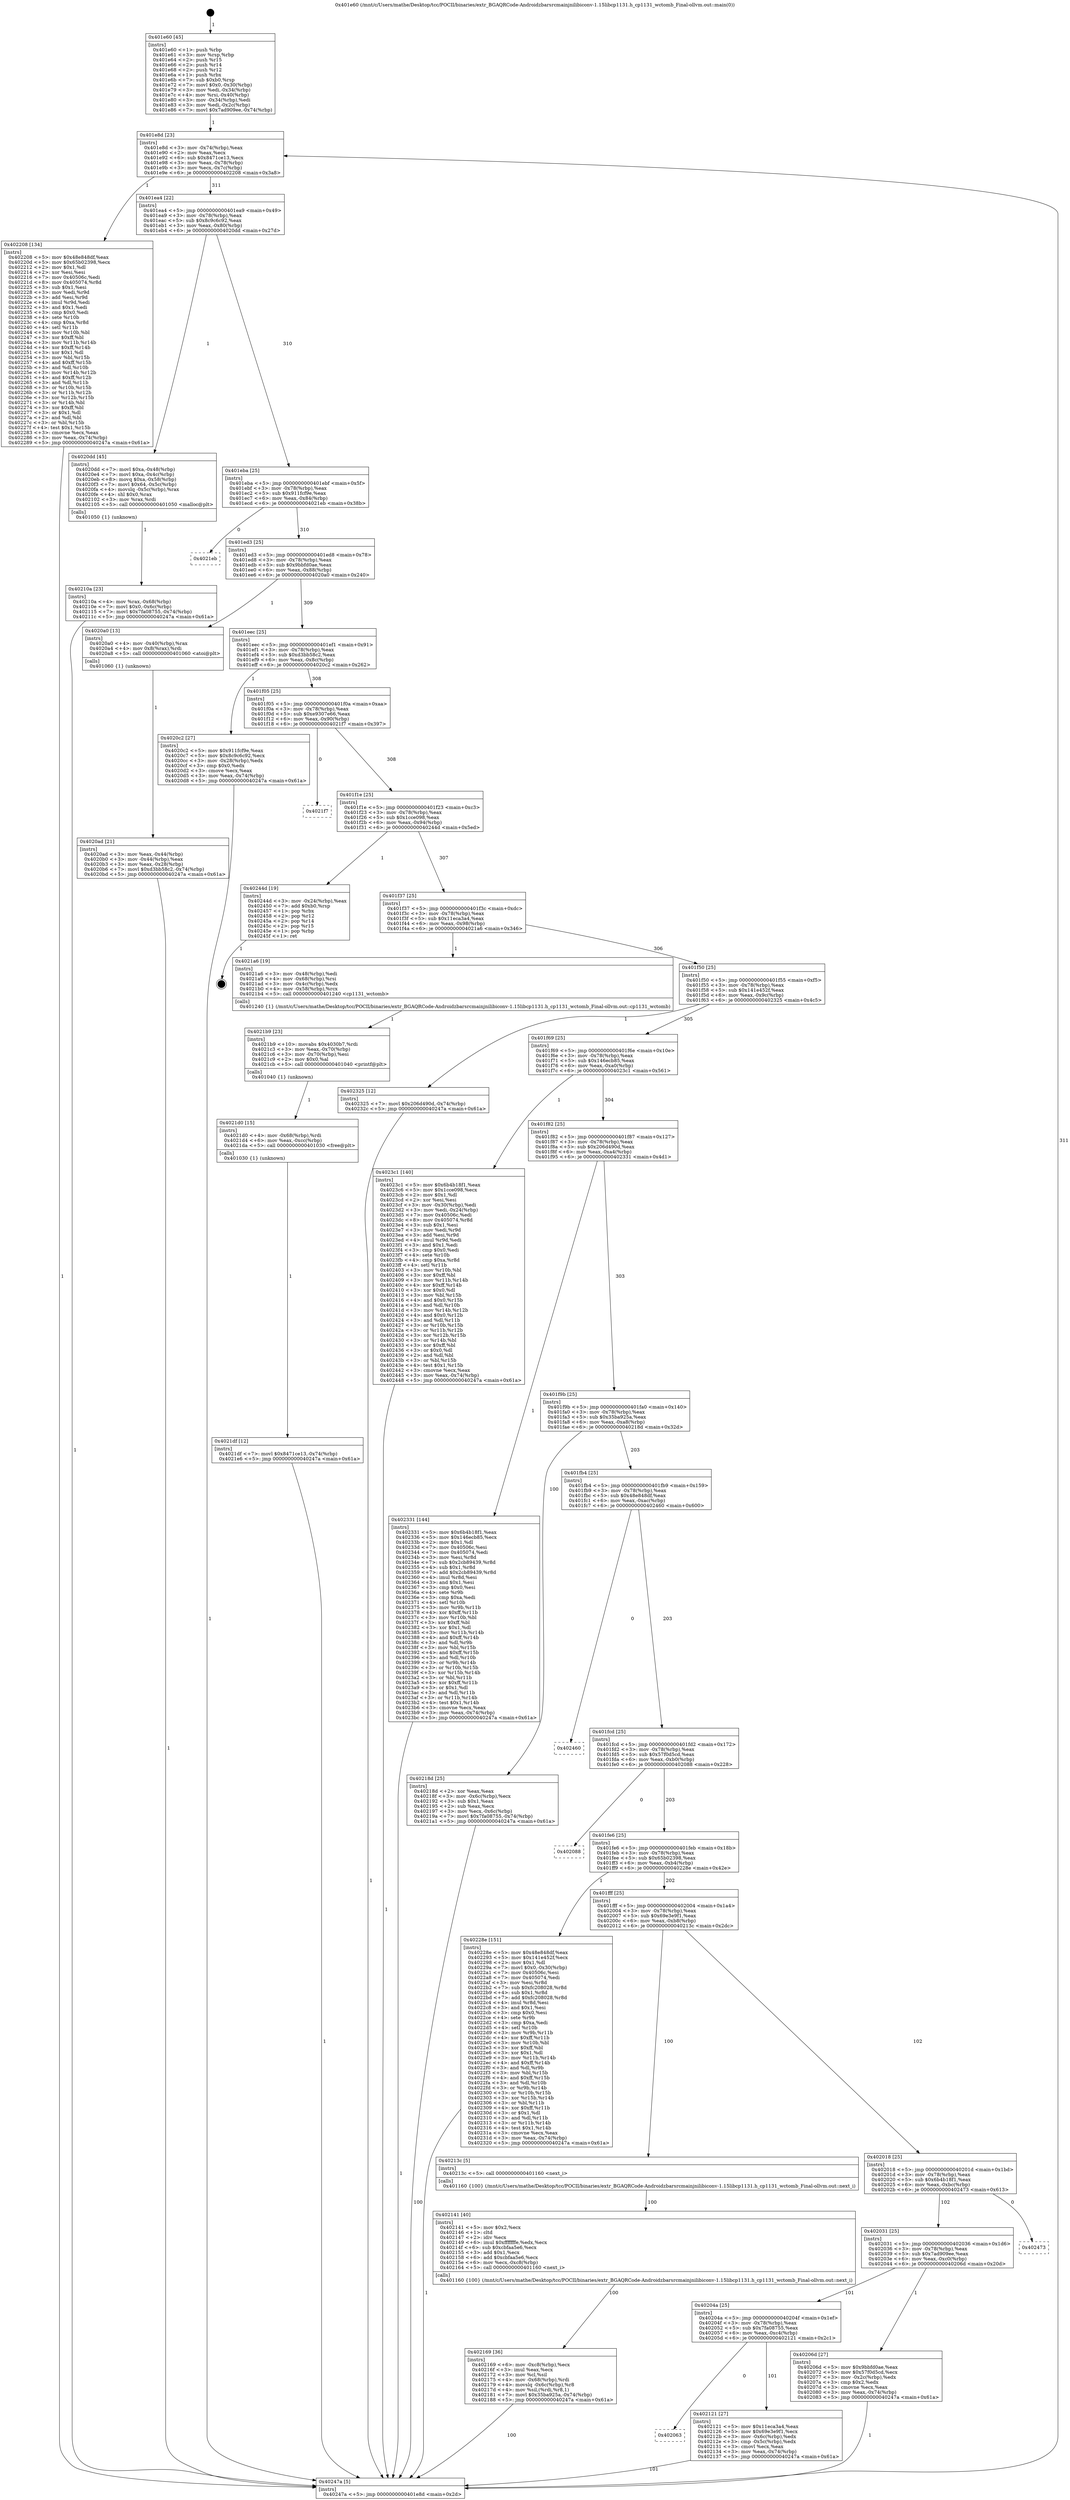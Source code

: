 digraph "0x401e60" {
  label = "0x401e60 (/mnt/c/Users/mathe/Desktop/tcc/POCII/binaries/extr_BGAQRCode-Androidzbarsrcmainjnilibiconv-1.15libcp1131.h_cp1131_wctomb_Final-ollvm.out::main(0))"
  labelloc = "t"
  node[shape=record]

  Entry [label="",width=0.3,height=0.3,shape=circle,fillcolor=black,style=filled]
  "0x401e8d" [label="{
     0x401e8d [23]\l
     | [instrs]\l
     &nbsp;&nbsp;0x401e8d \<+3\>: mov -0x74(%rbp),%eax\l
     &nbsp;&nbsp;0x401e90 \<+2\>: mov %eax,%ecx\l
     &nbsp;&nbsp;0x401e92 \<+6\>: sub $0x8471ce13,%ecx\l
     &nbsp;&nbsp;0x401e98 \<+3\>: mov %eax,-0x78(%rbp)\l
     &nbsp;&nbsp;0x401e9b \<+3\>: mov %ecx,-0x7c(%rbp)\l
     &nbsp;&nbsp;0x401e9e \<+6\>: je 0000000000402208 \<main+0x3a8\>\l
  }"]
  "0x402208" [label="{
     0x402208 [134]\l
     | [instrs]\l
     &nbsp;&nbsp;0x402208 \<+5\>: mov $0x48e848df,%eax\l
     &nbsp;&nbsp;0x40220d \<+5\>: mov $0x65b02398,%ecx\l
     &nbsp;&nbsp;0x402212 \<+2\>: mov $0x1,%dl\l
     &nbsp;&nbsp;0x402214 \<+2\>: xor %esi,%esi\l
     &nbsp;&nbsp;0x402216 \<+7\>: mov 0x40506c,%edi\l
     &nbsp;&nbsp;0x40221d \<+8\>: mov 0x405074,%r8d\l
     &nbsp;&nbsp;0x402225 \<+3\>: sub $0x1,%esi\l
     &nbsp;&nbsp;0x402228 \<+3\>: mov %edi,%r9d\l
     &nbsp;&nbsp;0x40222b \<+3\>: add %esi,%r9d\l
     &nbsp;&nbsp;0x40222e \<+4\>: imul %r9d,%edi\l
     &nbsp;&nbsp;0x402232 \<+3\>: and $0x1,%edi\l
     &nbsp;&nbsp;0x402235 \<+3\>: cmp $0x0,%edi\l
     &nbsp;&nbsp;0x402238 \<+4\>: sete %r10b\l
     &nbsp;&nbsp;0x40223c \<+4\>: cmp $0xa,%r8d\l
     &nbsp;&nbsp;0x402240 \<+4\>: setl %r11b\l
     &nbsp;&nbsp;0x402244 \<+3\>: mov %r10b,%bl\l
     &nbsp;&nbsp;0x402247 \<+3\>: xor $0xff,%bl\l
     &nbsp;&nbsp;0x40224a \<+3\>: mov %r11b,%r14b\l
     &nbsp;&nbsp;0x40224d \<+4\>: xor $0xff,%r14b\l
     &nbsp;&nbsp;0x402251 \<+3\>: xor $0x1,%dl\l
     &nbsp;&nbsp;0x402254 \<+3\>: mov %bl,%r15b\l
     &nbsp;&nbsp;0x402257 \<+4\>: and $0xff,%r15b\l
     &nbsp;&nbsp;0x40225b \<+3\>: and %dl,%r10b\l
     &nbsp;&nbsp;0x40225e \<+3\>: mov %r14b,%r12b\l
     &nbsp;&nbsp;0x402261 \<+4\>: and $0xff,%r12b\l
     &nbsp;&nbsp;0x402265 \<+3\>: and %dl,%r11b\l
     &nbsp;&nbsp;0x402268 \<+3\>: or %r10b,%r15b\l
     &nbsp;&nbsp;0x40226b \<+3\>: or %r11b,%r12b\l
     &nbsp;&nbsp;0x40226e \<+3\>: xor %r12b,%r15b\l
     &nbsp;&nbsp;0x402271 \<+3\>: or %r14b,%bl\l
     &nbsp;&nbsp;0x402274 \<+3\>: xor $0xff,%bl\l
     &nbsp;&nbsp;0x402277 \<+3\>: or $0x1,%dl\l
     &nbsp;&nbsp;0x40227a \<+2\>: and %dl,%bl\l
     &nbsp;&nbsp;0x40227c \<+3\>: or %bl,%r15b\l
     &nbsp;&nbsp;0x40227f \<+4\>: test $0x1,%r15b\l
     &nbsp;&nbsp;0x402283 \<+3\>: cmovne %ecx,%eax\l
     &nbsp;&nbsp;0x402286 \<+3\>: mov %eax,-0x74(%rbp)\l
     &nbsp;&nbsp;0x402289 \<+5\>: jmp 000000000040247a \<main+0x61a\>\l
  }"]
  "0x401ea4" [label="{
     0x401ea4 [22]\l
     | [instrs]\l
     &nbsp;&nbsp;0x401ea4 \<+5\>: jmp 0000000000401ea9 \<main+0x49\>\l
     &nbsp;&nbsp;0x401ea9 \<+3\>: mov -0x78(%rbp),%eax\l
     &nbsp;&nbsp;0x401eac \<+5\>: sub $0x8c9c6c92,%eax\l
     &nbsp;&nbsp;0x401eb1 \<+3\>: mov %eax,-0x80(%rbp)\l
     &nbsp;&nbsp;0x401eb4 \<+6\>: je 00000000004020dd \<main+0x27d\>\l
  }"]
  Exit [label="",width=0.3,height=0.3,shape=circle,fillcolor=black,style=filled,peripheries=2]
  "0x4020dd" [label="{
     0x4020dd [45]\l
     | [instrs]\l
     &nbsp;&nbsp;0x4020dd \<+7\>: movl $0xa,-0x48(%rbp)\l
     &nbsp;&nbsp;0x4020e4 \<+7\>: movl $0xa,-0x4c(%rbp)\l
     &nbsp;&nbsp;0x4020eb \<+8\>: movq $0xa,-0x58(%rbp)\l
     &nbsp;&nbsp;0x4020f3 \<+7\>: movl $0x64,-0x5c(%rbp)\l
     &nbsp;&nbsp;0x4020fa \<+4\>: movslq -0x5c(%rbp),%rax\l
     &nbsp;&nbsp;0x4020fe \<+4\>: shl $0x0,%rax\l
     &nbsp;&nbsp;0x402102 \<+3\>: mov %rax,%rdi\l
     &nbsp;&nbsp;0x402105 \<+5\>: call 0000000000401050 \<malloc@plt\>\l
     | [calls]\l
     &nbsp;&nbsp;0x401050 \{1\} (unknown)\l
  }"]
  "0x401eba" [label="{
     0x401eba [25]\l
     | [instrs]\l
     &nbsp;&nbsp;0x401eba \<+5\>: jmp 0000000000401ebf \<main+0x5f\>\l
     &nbsp;&nbsp;0x401ebf \<+3\>: mov -0x78(%rbp),%eax\l
     &nbsp;&nbsp;0x401ec2 \<+5\>: sub $0x911fcf9e,%eax\l
     &nbsp;&nbsp;0x401ec7 \<+6\>: mov %eax,-0x84(%rbp)\l
     &nbsp;&nbsp;0x401ecd \<+6\>: je 00000000004021eb \<main+0x38b\>\l
  }"]
  "0x4021df" [label="{
     0x4021df [12]\l
     | [instrs]\l
     &nbsp;&nbsp;0x4021df \<+7\>: movl $0x8471ce13,-0x74(%rbp)\l
     &nbsp;&nbsp;0x4021e6 \<+5\>: jmp 000000000040247a \<main+0x61a\>\l
  }"]
  "0x4021eb" [label="{
     0x4021eb\l
  }", style=dashed]
  "0x401ed3" [label="{
     0x401ed3 [25]\l
     | [instrs]\l
     &nbsp;&nbsp;0x401ed3 \<+5\>: jmp 0000000000401ed8 \<main+0x78\>\l
     &nbsp;&nbsp;0x401ed8 \<+3\>: mov -0x78(%rbp),%eax\l
     &nbsp;&nbsp;0x401edb \<+5\>: sub $0x9bbfd0ae,%eax\l
     &nbsp;&nbsp;0x401ee0 \<+6\>: mov %eax,-0x88(%rbp)\l
     &nbsp;&nbsp;0x401ee6 \<+6\>: je 00000000004020a0 \<main+0x240\>\l
  }"]
  "0x4021d0" [label="{
     0x4021d0 [15]\l
     | [instrs]\l
     &nbsp;&nbsp;0x4021d0 \<+4\>: mov -0x68(%rbp),%rdi\l
     &nbsp;&nbsp;0x4021d4 \<+6\>: mov %eax,-0xcc(%rbp)\l
     &nbsp;&nbsp;0x4021da \<+5\>: call 0000000000401030 \<free@plt\>\l
     | [calls]\l
     &nbsp;&nbsp;0x401030 \{1\} (unknown)\l
  }"]
  "0x4020a0" [label="{
     0x4020a0 [13]\l
     | [instrs]\l
     &nbsp;&nbsp;0x4020a0 \<+4\>: mov -0x40(%rbp),%rax\l
     &nbsp;&nbsp;0x4020a4 \<+4\>: mov 0x8(%rax),%rdi\l
     &nbsp;&nbsp;0x4020a8 \<+5\>: call 0000000000401060 \<atoi@plt\>\l
     | [calls]\l
     &nbsp;&nbsp;0x401060 \{1\} (unknown)\l
  }"]
  "0x401eec" [label="{
     0x401eec [25]\l
     | [instrs]\l
     &nbsp;&nbsp;0x401eec \<+5\>: jmp 0000000000401ef1 \<main+0x91\>\l
     &nbsp;&nbsp;0x401ef1 \<+3\>: mov -0x78(%rbp),%eax\l
     &nbsp;&nbsp;0x401ef4 \<+5\>: sub $0xd3bb58c2,%eax\l
     &nbsp;&nbsp;0x401ef9 \<+6\>: mov %eax,-0x8c(%rbp)\l
     &nbsp;&nbsp;0x401eff \<+6\>: je 00000000004020c2 \<main+0x262\>\l
  }"]
  "0x4021b9" [label="{
     0x4021b9 [23]\l
     | [instrs]\l
     &nbsp;&nbsp;0x4021b9 \<+10\>: movabs $0x4030b7,%rdi\l
     &nbsp;&nbsp;0x4021c3 \<+3\>: mov %eax,-0x70(%rbp)\l
     &nbsp;&nbsp;0x4021c6 \<+3\>: mov -0x70(%rbp),%esi\l
     &nbsp;&nbsp;0x4021c9 \<+2\>: mov $0x0,%al\l
     &nbsp;&nbsp;0x4021cb \<+5\>: call 0000000000401040 \<printf@plt\>\l
     | [calls]\l
     &nbsp;&nbsp;0x401040 \{1\} (unknown)\l
  }"]
  "0x4020c2" [label="{
     0x4020c2 [27]\l
     | [instrs]\l
     &nbsp;&nbsp;0x4020c2 \<+5\>: mov $0x911fcf9e,%eax\l
     &nbsp;&nbsp;0x4020c7 \<+5\>: mov $0x8c9c6c92,%ecx\l
     &nbsp;&nbsp;0x4020cc \<+3\>: mov -0x28(%rbp),%edx\l
     &nbsp;&nbsp;0x4020cf \<+3\>: cmp $0x0,%edx\l
     &nbsp;&nbsp;0x4020d2 \<+3\>: cmove %ecx,%eax\l
     &nbsp;&nbsp;0x4020d5 \<+3\>: mov %eax,-0x74(%rbp)\l
     &nbsp;&nbsp;0x4020d8 \<+5\>: jmp 000000000040247a \<main+0x61a\>\l
  }"]
  "0x401f05" [label="{
     0x401f05 [25]\l
     | [instrs]\l
     &nbsp;&nbsp;0x401f05 \<+5\>: jmp 0000000000401f0a \<main+0xaa\>\l
     &nbsp;&nbsp;0x401f0a \<+3\>: mov -0x78(%rbp),%eax\l
     &nbsp;&nbsp;0x401f0d \<+5\>: sub $0xe9307e66,%eax\l
     &nbsp;&nbsp;0x401f12 \<+6\>: mov %eax,-0x90(%rbp)\l
     &nbsp;&nbsp;0x401f18 \<+6\>: je 00000000004021f7 \<main+0x397\>\l
  }"]
  "0x402169" [label="{
     0x402169 [36]\l
     | [instrs]\l
     &nbsp;&nbsp;0x402169 \<+6\>: mov -0xc8(%rbp),%ecx\l
     &nbsp;&nbsp;0x40216f \<+3\>: imul %eax,%ecx\l
     &nbsp;&nbsp;0x402172 \<+3\>: mov %cl,%sil\l
     &nbsp;&nbsp;0x402175 \<+4\>: mov -0x68(%rbp),%rdi\l
     &nbsp;&nbsp;0x402179 \<+4\>: movslq -0x6c(%rbp),%r8\l
     &nbsp;&nbsp;0x40217d \<+4\>: mov %sil,(%rdi,%r8,1)\l
     &nbsp;&nbsp;0x402181 \<+7\>: movl $0x35ba925a,-0x74(%rbp)\l
     &nbsp;&nbsp;0x402188 \<+5\>: jmp 000000000040247a \<main+0x61a\>\l
  }"]
  "0x4021f7" [label="{
     0x4021f7\l
  }", style=dashed]
  "0x401f1e" [label="{
     0x401f1e [25]\l
     | [instrs]\l
     &nbsp;&nbsp;0x401f1e \<+5\>: jmp 0000000000401f23 \<main+0xc3\>\l
     &nbsp;&nbsp;0x401f23 \<+3\>: mov -0x78(%rbp),%eax\l
     &nbsp;&nbsp;0x401f26 \<+5\>: sub $0x1cce098,%eax\l
     &nbsp;&nbsp;0x401f2b \<+6\>: mov %eax,-0x94(%rbp)\l
     &nbsp;&nbsp;0x401f31 \<+6\>: je 000000000040244d \<main+0x5ed\>\l
  }"]
  "0x402141" [label="{
     0x402141 [40]\l
     | [instrs]\l
     &nbsp;&nbsp;0x402141 \<+5\>: mov $0x2,%ecx\l
     &nbsp;&nbsp;0x402146 \<+1\>: cltd\l
     &nbsp;&nbsp;0x402147 \<+2\>: idiv %ecx\l
     &nbsp;&nbsp;0x402149 \<+6\>: imul $0xfffffffe,%edx,%ecx\l
     &nbsp;&nbsp;0x40214f \<+6\>: sub $0xcbfaa5e6,%ecx\l
     &nbsp;&nbsp;0x402155 \<+3\>: add $0x1,%ecx\l
     &nbsp;&nbsp;0x402158 \<+6\>: add $0xcbfaa5e6,%ecx\l
     &nbsp;&nbsp;0x40215e \<+6\>: mov %ecx,-0xc8(%rbp)\l
     &nbsp;&nbsp;0x402164 \<+5\>: call 0000000000401160 \<next_i\>\l
     | [calls]\l
     &nbsp;&nbsp;0x401160 \{100\} (/mnt/c/Users/mathe/Desktop/tcc/POCII/binaries/extr_BGAQRCode-Androidzbarsrcmainjnilibiconv-1.15libcp1131.h_cp1131_wctomb_Final-ollvm.out::next_i)\l
  }"]
  "0x40244d" [label="{
     0x40244d [19]\l
     | [instrs]\l
     &nbsp;&nbsp;0x40244d \<+3\>: mov -0x24(%rbp),%eax\l
     &nbsp;&nbsp;0x402450 \<+7\>: add $0xb0,%rsp\l
     &nbsp;&nbsp;0x402457 \<+1\>: pop %rbx\l
     &nbsp;&nbsp;0x402458 \<+2\>: pop %r12\l
     &nbsp;&nbsp;0x40245a \<+2\>: pop %r14\l
     &nbsp;&nbsp;0x40245c \<+2\>: pop %r15\l
     &nbsp;&nbsp;0x40245e \<+1\>: pop %rbp\l
     &nbsp;&nbsp;0x40245f \<+1\>: ret\l
  }"]
  "0x401f37" [label="{
     0x401f37 [25]\l
     | [instrs]\l
     &nbsp;&nbsp;0x401f37 \<+5\>: jmp 0000000000401f3c \<main+0xdc\>\l
     &nbsp;&nbsp;0x401f3c \<+3\>: mov -0x78(%rbp),%eax\l
     &nbsp;&nbsp;0x401f3f \<+5\>: sub $0x11eca3a4,%eax\l
     &nbsp;&nbsp;0x401f44 \<+6\>: mov %eax,-0x98(%rbp)\l
     &nbsp;&nbsp;0x401f4a \<+6\>: je 00000000004021a6 \<main+0x346\>\l
  }"]
  "0x402063" [label="{
     0x402063\l
  }", style=dashed]
  "0x4021a6" [label="{
     0x4021a6 [19]\l
     | [instrs]\l
     &nbsp;&nbsp;0x4021a6 \<+3\>: mov -0x48(%rbp),%edi\l
     &nbsp;&nbsp;0x4021a9 \<+4\>: mov -0x68(%rbp),%rsi\l
     &nbsp;&nbsp;0x4021ad \<+3\>: mov -0x4c(%rbp),%edx\l
     &nbsp;&nbsp;0x4021b0 \<+4\>: mov -0x58(%rbp),%rcx\l
     &nbsp;&nbsp;0x4021b4 \<+5\>: call 0000000000401240 \<cp1131_wctomb\>\l
     | [calls]\l
     &nbsp;&nbsp;0x401240 \{1\} (/mnt/c/Users/mathe/Desktop/tcc/POCII/binaries/extr_BGAQRCode-Androidzbarsrcmainjnilibiconv-1.15libcp1131.h_cp1131_wctomb_Final-ollvm.out::cp1131_wctomb)\l
  }"]
  "0x401f50" [label="{
     0x401f50 [25]\l
     | [instrs]\l
     &nbsp;&nbsp;0x401f50 \<+5\>: jmp 0000000000401f55 \<main+0xf5\>\l
     &nbsp;&nbsp;0x401f55 \<+3\>: mov -0x78(%rbp),%eax\l
     &nbsp;&nbsp;0x401f58 \<+5\>: sub $0x141e452f,%eax\l
     &nbsp;&nbsp;0x401f5d \<+6\>: mov %eax,-0x9c(%rbp)\l
     &nbsp;&nbsp;0x401f63 \<+6\>: je 0000000000402325 \<main+0x4c5\>\l
  }"]
  "0x402121" [label="{
     0x402121 [27]\l
     | [instrs]\l
     &nbsp;&nbsp;0x402121 \<+5\>: mov $0x11eca3a4,%eax\l
     &nbsp;&nbsp;0x402126 \<+5\>: mov $0x69e3e9f1,%ecx\l
     &nbsp;&nbsp;0x40212b \<+3\>: mov -0x6c(%rbp),%edx\l
     &nbsp;&nbsp;0x40212e \<+3\>: cmp -0x5c(%rbp),%edx\l
     &nbsp;&nbsp;0x402131 \<+3\>: cmovl %ecx,%eax\l
     &nbsp;&nbsp;0x402134 \<+3\>: mov %eax,-0x74(%rbp)\l
     &nbsp;&nbsp;0x402137 \<+5\>: jmp 000000000040247a \<main+0x61a\>\l
  }"]
  "0x402325" [label="{
     0x402325 [12]\l
     | [instrs]\l
     &nbsp;&nbsp;0x402325 \<+7\>: movl $0x206d490d,-0x74(%rbp)\l
     &nbsp;&nbsp;0x40232c \<+5\>: jmp 000000000040247a \<main+0x61a\>\l
  }"]
  "0x401f69" [label="{
     0x401f69 [25]\l
     | [instrs]\l
     &nbsp;&nbsp;0x401f69 \<+5\>: jmp 0000000000401f6e \<main+0x10e\>\l
     &nbsp;&nbsp;0x401f6e \<+3\>: mov -0x78(%rbp),%eax\l
     &nbsp;&nbsp;0x401f71 \<+5\>: sub $0x146ecb85,%eax\l
     &nbsp;&nbsp;0x401f76 \<+6\>: mov %eax,-0xa0(%rbp)\l
     &nbsp;&nbsp;0x401f7c \<+6\>: je 00000000004023c1 \<main+0x561\>\l
  }"]
  "0x40210a" [label="{
     0x40210a [23]\l
     | [instrs]\l
     &nbsp;&nbsp;0x40210a \<+4\>: mov %rax,-0x68(%rbp)\l
     &nbsp;&nbsp;0x40210e \<+7\>: movl $0x0,-0x6c(%rbp)\l
     &nbsp;&nbsp;0x402115 \<+7\>: movl $0x7fa08755,-0x74(%rbp)\l
     &nbsp;&nbsp;0x40211c \<+5\>: jmp 000000000040247a \<main+0x61a\>\l
  }"]
  "0x4023c1" [label="{
     0x4023c1 [140]\l
     | [instrs]\l
     &nbsp;&nbsp;0x4023c1 \<+5\>: mov $0x6b4b18f1,%eax\l
     &nbsp;&nbsp;0x4023c6 \<+5\>: mov $0x1cce098,%ecx\l
     &nbsp;&nbsp;0x4023cb \<+2\>: mov $0x1,%dl\l
     &nbsp;&nbsp;0x4023cd \<+2\>: xor %esi,%esi\l
     &nbsp;&nbsp;0x4023cf \<+3\>: mov -0x30(%rbp),%edi\l
     &nbsp;&nbsp;0x4023d2 \<+3\>: mov %edi,-0x24(%rbp)\l
     &nbsp;&nbsp;0x4023d5 \<+7\>: mov 0x40506c,%edi\l
     &nbsp;&nbsp;0x4023dc \<+8\>: mov 0x405074,%r8d\l
     &nbsp;&nbsp;0x4023e4 \<+3\>: sub $0x1,%esi\l
     &nbsp;&nbsp;0x4023e7 \<+3\>: mov %edi,%r9d\l
     &nbsp;&nbsp;0x4023ea \<+3\>: add %esi,%r9d\l
     &nbsp;&nbsp;0x4023ed \<+4\>: imul %r9d,%edi\l
     &nbsp;&nbsp;0x4023f1 \<+3\>: and $0x1,%edi\l
     &nbsp;&nbsp;0x4023f4 \<+3\>: cmp $0x0,%edi\l
     &nbsp;&nbsp;0x4023f7 \<+4\>: sete %r10b\l
     &nbsp;&nbsp;0x4023fb \<+4\>: cmp $0xa,%r8d\l
     &nbsp;&nbsp;0x4023ff \<+4\>: setl %r11b\l
     &nbsp;&nbsp;0x402403 \<+3\>: mov %r10b,%bl\l
     &nbsp;&nbsp;0x402406 \<+3\>: xor $0xff,%bl\l
     &nbsp;&nbsp;0x402409 \<+3\>: mov %r11b,%r14b\l
     &nbsp;&nbsp;0x40240c \<+4\>: xor $0xff,%r14b\l
     &nbsp;&nbsp;0x402410 \<+3\>: xor $0x0,%dl\l
     &nbsp;&nbsp;0x402413 \<+3\>: mov %bl,%r15b\l
     &nbsp;&nbsp;0x402416 \<+4\>: and $0x0,%r15b\l
     &nbsp;&nbsp;0x40241a \<+3\>: and %dl,%r10b\l
     &nbsp;&nbsp;0x40241d \<+3\>: mov %r14b,%r12b\l
     &nbsp;&nbsp;0x402420 \<+4\>: and $0x0,%r12b\l
     &nbsp;&nbsp;0x402424 \<+3\>: and %dl,%r11b\l
     &nbsp;&nbsp;0x402427 \<+3\>: or %r10b,%r15b\l
     &nbsp;&nbsp;0x40242a \<+3\>: or %r11b,%r12b\l
     &nbsp;&nbsp;0x40242d \<+3\>: xor %r12b,%r15b\l
     &nbsp;&nbsp;0x402430 \<+3\>: or %r14b,%bl\l
     &nbsp;&nbsp;0x402433 \<+3\>: xor $0xff,%bl\l
     &nbsp;&nbsp;0x402436 \<+3\>: or $0x0,%dl\l
     &nbsp;&nbsp;0x402439 \<+2\>: and %dl,%bl\l
     &nbsp;&nbsp;0x40243b \<+3\>: or %bl,%r15b\l
     &nbsp;&nbsp;0x40243e \<+4\>: test $0x1,%r15b\l
     &nbsp;&nbsp;0x402442 \<+3\>: cmovne %ecx,%eax\l
     &nbsp;&nbsp;0x402445 \<+3\>: mov %eax,-0x74(%rbp)\l
     &nbsp;&nbsp;0x402448 \<+5\>: jmp 000000000040247a \<main+0x61a\>\l
  }"]
  "0x401f82" [label="{
     0x401f82 [25]\l
     | [instrs]\l
     &nbsp;&nbsp;0x401f82 \<+5\>: jmp 0000000000401f87 \<main+0x127\>\l
     &nbsp;&nbsp;0x401f87 \<+3\>: mov -0x78(%rbp),%eax\l
     &nbsp;&nbsp;0x401f8a \<+5\>: sub $0x206d490d,%eax\l
     &nbsp;&nbsp;0x401f8f \<+6\>: mov %eax,-0xa4(%rbp)\l
     &nbsp;&nbsp;0x401f95 \<+6\>: je 0000000000402331 \<main+0x4d1\>\l
  }"]
  "0x4020ad" [label="{
     0x4020ad [21]\l
     | [instrs]\l
     &nbsp;&nbsp;0x4020ad \<+3\>: mov %eax,-0x44(%rbp)\l
     &nbsp;&nbsp;0x4020b0 \<+3\>: mov -0x44(%rbp),%eax\l
     &nbsp;&nbsp;0x4020b3 \<+3\>: mov %eax,-0x28(%rbp)\l
     &nbsp;&nbsp;0x4020b6 \<+7\>: movl $0xd3bb58c2,-0x74(%rbp)\l
     &nbsp;&nbsp;0x4020bd \<+5\>: jmp 000000000040247a \<main+0x61a\>\l
  }"]
  "0x402331" [label="{
     0x402331 [144]\l
     | [instrs]\l
     &nbsp;&nbsp;0x402331 \<+5\>: mov $0x6b4b18f1,%eax\l
     &nbsp;&nbsp;0x402336 \<+5\>: mov $0x146ecb85,%ecx\l
     &nbsp;&nbsp;0x40233b \<+2\>: mov $0x1,%dl\l
     &nbsp;&nbsp;0x40233d \<+7\>: mov 0x40506c,%esi\l
     &nbsp;&nbsp;0x402344 \<+7\>: mov 0x405074,%edi\l
     &nbsp;&nbsp;0x40234b \<+3\>: mov %esi,%r8d\l
     &nbsp;&nbsp;0x40234e \<+7\>: sub $0x2cb89439,%r8d\l
     &nbsp;&nbsp;0x402355 \<+4\>: sub $0x1,%r8d\l
     &nbsp;&nbsp;0x402359 \<+7\>: add $0x2cb89439,%r8d\l
     &nbsp;&nbsp;0x402360 \<+4\>: imul %r8d,%esi\l
     &nbsp;&nbsp;0x402364 \<+3\>: and $0x1,%esi\l
     &nbsp;&nbsp;0x402367 \<+3\>: cmp $0x0,%esi\l
     &nbsp;&nbsp;0x40236a \<+4\>: sete %r9b\l
     &nbsp;&nbsp;0x40236e \<+3\>: cmp $0xa,%edi\l
     &nbsp;&nbsp;0x402371 \<+4\>: setl %r10b\l
     &nbsp;&nbsp;0x402375 \<+3\>: mov %r9b,%r11b\l
     &nbsp;&nbsp;0x402378 \<+4\>: xor $0xff,%r11b\l
     &nbsp;&nbsp;0x40237c \<+3\>: mov %r10b,%bl\l
     &nbsp;&nbsp;0x40237f \<+3\>: xor $0xff,%bl\l
     &nbsp;&nbsp;0x402382 \<+3\>: xor $0x1,%dl\l
     &nbsp;&nbsp;0x402385 \<+3\>: mov %r11b,%r14b\l
     &nbsp;&nbsp;0x402388 \<+4\>: and $0xff,%r14b\l
     &nbsp;&nbsp;0x40238c \<+3\>: and %dl,%r9b\l
     &nbsp;&nbsp;0x40238f \<+3\>: mov %bl,%r15b\l
     &nbsp;&nbsp;0x402392 \<+4\>: and $0xff,%r15b\l
     &nbsp;&nbsp;0x402396 \<+3\>: and %dl,%r10b\l
     &nbsp;&nbsp;0x402399 \<+3\>: or %r9b,%r14b\l
     &nbsp;&nbsp;0x40239c \<+3\>: or %r10b,%r15b\l
     &nbsp;&nbsp;0x40239f \<+3\>: xor %r15b,%r14b\l
     &nbsp;&nbsp;0x4023a2 \<+3\>: or %bl,%r11b\l
     &nbsp;&nbsp;0x4023a5 \<+4\>: xor $0xff,%r11b\l
     &nbsp;&nbsp;0x4023a9 \<+3\>: or $0x1,%dl\l
     &nbsp;&nbsp;0x4023ac \<+3\>: and %dl,%r11b\l
     &nbsp;&nbsp;0x4023af \<+3\>: or %r11b,%r14b\l
     &nbsp;&nbsp;0x4023b2 \<+4\>: test $0x1,%r14b\l
     &nbsp;&nbsp;0x4023b6 \<+3\>: cmovne %ecx,%eax\l
     &nbsp;&nbsp;0x4023b9 \<+3\>: mov %eax,-0x74(%rbp)\l
     &nbsp;&nbsp;0x4023bc \<+5\>: jmp 000000000040247a \<main+0x61a\>\l
  }"]
  "0x401f9b" [label="{
     0x401f9b [25]\l
     | [instrs]\l
     &nbsp;&nbsp;0x401f9b \<+5\>: jmp 0000000000401fa0 \<main+0x140\>\l
     &nbsp;&nbsp;0x401fa0 \<+3\>: mov -0x78(%rbp),%eax\l
     &nbsp;&nbsp;0x401fa3 \<+5\>: sub $0x35ba925a,%eax\l
     &nbsp;&nbsp;0x401fa8 \<+6\>: mov %eax,-0xa8(%rbp)\l
     &nbsp;&nbsp;0x401fae \<+6\>: je 000000000040218d \<main+0x32d\>\l
  }"]
  "0x401e60" [label="{
     0x401e60 [45]\l
     | [instrs]\l
     &nbsp;&nbsp;0x401e60 \<+1\>: push %rbp\l
     &nbsp;&nbsp;0x401e61 \<+3\>: mov %rsp,%rbp\l
     &nbsp;&nbsp;0x401e64 \<+2\>: push %r15\l
     &nbsp;&nbsp;0x401e66 \<+2\>: push %r14\l
     &nbsp;&nbsp;0x401e68 \<+2\>: push %r12\l
     &nbsp;&nbsp;0x401e6a \<+1\>: push %rbx\l
     &nbsp;&nbsp;0x401e6b \<+7\>: sub $0xb0,%rsp\l
     &nbsp;&nbsp;0x401e72 \<+7\>: movl $0x0,-0x30(%rbp)\l
     &nbsp;&nbsp;0x401e79 \<+3\>: mov %edi,-0x34(%rbp)\l
     &nbsp;&nbsp;0x401e7c \<+4\>: mov %rsi,-0x40(%rbp)\l
     &nbsp;&nbsp;0x401e80 \<+3\>: mov -0x34(%rbp),%edi\l
     &nbsp;&nbsp;0x401e83 \<+3\>: mov %edi,-0x2c(%rbp)\l
     &nbsp;&nbsp;0x401e86 \<+7\>: movl $0x7ad909ee,-0x74(%rbp)\l
  }"]
  "0x40218d" [label="{
     0x40218d [25]\l
     | [instrs]\l
     &nbsp;&nbsp;0x40218d \<+2\>: xor %eax,%eax\l
     &nbsp;&nbsp;0x40218f \<+3\>: mov -0x6c(%rbp),%ecx\l
     &nbsp;&nbsp;0x402192 \<+3\>: sub $0x1,%eax\l
     &nbsp;&nbsp;0x402195 \<+2\>: sub %eax,%ecx\l
     &nbsp;&nbsp;0x402197 \<+3\>: mov %ecx,-0x6c(%rbp)\l
     &nbsp;&nbsp;0x40219a \<+7\>: movl $0x7fa08755,-0x74(%rbp)\l
     &nbsp;&nbsp;0x4021a1 \<+5\>: jmp 000000000040247a \<main+0x61a\>\l
  }"]
  "0x401fb4" [label="{
     0x401fb4 [25]\l
     | [instrs]\l
     &nbsp;&nbsp;0x401fb4 \<+5\>: jmp 0000000000401fb9 \<main+0x159\>\l
     &nbsp;&nbsp;0x401fb9 \<+3\>: mov -0x78(%rbp),%eax\l
     &nbsp;&nbsp;0x401fbc \<+5\>: sub $0x48e848df,%eax\l
     &nbsp;&nbsp;0x401fc1 \<+6\>: mov %eax,-0xac(%rbp)\l
     &nbsp;&nbsp;0x401fc7 \<+6\>: je 0000000000402460 \<main+0x600\>\l
  }"]
  "0x40247a" [label="{
     0x40247a [5]\l
     | [instrs]\l
     &nbsp;&nbsp;0x40247a \<+5\>: jmp 0000000000401e8d \<main+0x2d\>\l
  }"]
  "0x402460" [label="{
     0x402460\l
  }", style=dashed]
  "0x401fcd" [label="{
     0x401fcd [25]\l
     | [instrs]\l
     &nbsp;&nbsp;0x401fcd \<+5\>: jmp 0000000000401fd2 \<main+0x172\>\l
     &nbsp;&nbsp;0x401fd2 \<+3\>: mov -0x78(%rbp),%eax\l
     &nbsp;&nbsp;0x401fd5 \<+5\>: sub $0x57f0d5cd,%eax\l
     &nbsp;&nbsp;0x401fda \<+6\>: mov %eax,-0xb0(%rbp)\l
     &nbsp;&nbsp;0x401fe0 \<+6\>: je 0000000000402088 \<main+0x228\>\l
  }"]
  "0x40204a" [label="{
     0x40204a [25]\l
     | [instrs]\l
     &nbsp;&nbsp;0x40204a \<+5\>: jmp 000000000040204f \<main+0x1ef\>\l
     &nbsp;&nbsp;0x40204f \<+3\>: mov -0x78(%rbp),%eax\l
     &nbsp;&nbsp;0x402052 \<+5\>: sub $0x7fa08755,%eax\l
     &nbsp;&nbsp;0x402057 \<+6\>: mov %eax,-0xc4(%rbp)\l
     &nbsp;&nbsp;0x40205d \<+6\>: je 0000000000402121 \<main+0x2c1\>\l
  }"]
  "0x402088" [label="{
     0x402088\l
  }", style=dashed]
  "0x401fe6" [label="{
     0x401fe6 [25]\l
     | [instrs]\l
     &nbsp;&nbsp;0x401fe6 \<+5\>: jmp 0000000000401feb \<main+0x18b\>\l
     &nbsp;&nbsp;0x401feb \<+3\>: mov -0x78(%rbp),%eax\l
     &nbsp;&nbsp;0x401fee \<+5\>: sub $0x65b02398,%eax\l
     &nbsp;&nbsp;0x401ff3 \<+6\>: mov %eax,-0xb4(%rbp)\l
     &nbsp;&nbsp;0x401ff9 \<+6\>: je 000000000040228e \<main+0x42e\>\l
  }"]
  "0x40206d" [label="{
     0x40206d [27]\l
     | [instrs]\l
     &nbsp;&nbsp;0x40206d \<+5\>: mov $0x9bbfd0ae,%eax\l
     &nbsp;&nbsp;0x402072 \<+5\>: mov $0x57f0d5cd,%ecx\l
     &nbsp;&nbsp;0x402077 \<+3\>: mov -0x2c(%rbp),%edx\l
     &nbsp;&nbsp;0x40207a \<+3\>: cmp $0x2,%edx\l
     &nbsp;&nbsp;0x40207d \<+3\>: cmovne %ecx,%eax\l
     &nbsp;&nbsp;0x402080 \<+3\>: mov %eax,-0x74(%rbp)\l
     &nbsp;&nbsp;0x402083 \<+5\>: jmp 000000000040247a \<main+0x61a\>\l
  }"]
  "0x40228e" [label="{
     0x40228e [151]\l
     | [instrs]\l
     &nbsp;&nbsp;0x40228e \<+5\>: mov $0x48e848df,%eax\l
     &nbsp;&nbsp;0x402293 \<+5\>: mov $0x141e452f,%ecx\l
     &nbsp;&nbsp;0x402298 \<+2\>: mov $0x1,%dl\l
     &nbsp;&nbsp;0x40229a \<+7\>: movl $0x0,-0x30(%rbp)\l
     &nbsp;&nbsp;0x4022a1 \<+7\>: mov 0x40506c,%esi\l
     &nbsp;&nbsp;0x4022a8 \<+7\>: mov 0x405074,%edi\l
     &nbsp;&nbsp;0x4022af \<+3\>: mov %esi,%r8d\l
     &nbsp;&nbsp;0x4022b2 \<+7\>: sub $0xfc208028,%r8d\l
     &nbsp;&nbsp;0x4022b9 \<+4\>: sub $0x1,%r8d\l
     &nbsp;&nbsp;0x4022bd \<+7\>: add $0xfc208028,%r8d\l
     &nbsp;&nbsp;0x4022c4 \<+4\>: imul %r8d,%esi\l
     &nbsp;&nbsp;0x4022c8 \<+3\>: and $0x1,%esi\l
     &nbsp;&nbsp;0x4022cb \<+3\>: cmp $0x0,%esi\l
     &nbsp;&nbsp;0x4022ce \<+4\>: sete %r9b\l
     &nbsp;&nbsp;0x4022d2 \<+3\>: cmp $0xa,%edi\l
     &nbsp;&nbsp;0x4022d5 \<+4\>: setl %r10b\l
     &nbsp;&nbsp;0x4022d9 \<+3\>: mov %r9b,%r11b\l
     &nbsp;&nbsp;0x4022dc \<+4\>: xor $0xff,%r11b\l
     &nbsp;&nbsp;0x4022e0 \<+3\>: mov %r10b,%bl\l
     &nbsp;&nbsp;0x4022e3 \<+3\>: xor $0xff,%bl\l
     &nbsp;&nbsp;0x4022e6 \<+3\>: xor $0x1,%dl\l
     &nbsp;&nbsp;0x4022e9 \<+3\>: mov %r11b,%r14b\l
     &nbsp;&nbsp;0x4022ec \<+4\>: and $0xff,%r14b\l
     &nbsp;&nbsp;0x4022f0 \<+3\>: and %dl,%r9b\l
     &nbsp;&nbsp;0x4022f3 \<+3\>: mov %bl,%r15b\l
     &nbsp;&nbsp;0x4022f6 \<+4\>: and $0xff,%r15b\l
     &nbsp;&nbsp;0x4022fa \<+3\>: and %dl,%r10b\l
     &nbsp;&nbsp;0x4022fd \<+3\>: or %r9b,%r14b\l
     &nbsp;&nbsp;0x402300 \<+3\>: or %r10b,%r15b\l
     &nbsp;&nbsp;0x402303 \<+3\>: xor %r15b,%r14b\l
     &nbsp;&nbsp;0x402306 \<+3\>: or %bl,%r11b\l
     &nbsp;&nbsp;0x402309 \<+4\>: xor $0xff,%r11b\l
     &nbsp;&nbsp;0x40230d \<+3\>: or $0x1,%dl\l
     &nbsp;&nbsp;0x402310 \<+3\>: and %dl,%r11b\l
     &nbsp;&nbsp;0x402313 \<+3\>: or %r11b,%r14b\l
     &nbsp;&nbsp;0x402316 \<+4\>: test $0x1,%r14b\l
     &nbsp;&nbsp;0x40231a \<+3\>: cmovne %ecx,%eax\l
     &nbsp;&nbsp;0x40231d \<+3\>: mov %eax,-0x74(%rbp)\l
     &nbsp;&nbsp;0x402320 \<+5\>: jmp 000000000040247a \<main+0x61a\>\l
  }"]
  "0x401fff" [label="{
     0x401fff [25]\l
     | [instrs]\l
     &nbsp;&nbsp;0x401fff \<+5\>: jmp 0000000000402004 \<main+0x1a4\>\l
     &nbsp;&nbsp;0x402004 \<+3\>: mov -0x78(%rbp),%eax\l
     &nbsp;&nbsp;0x402007 \<+5\>: sub $0x69e3e9f1,%eax\l
     &nbsp;&nbsp;0x40200c \<+6\>: mov %eax,-0xb8(%rbp)\l
     &nbsp;&nbsp;0x402012 \<+6\>: je 000000000040213c \<main+0x2dc\>\l
  }"]
  "0x402031" [label="{
     0x402031 [25]\l
     | [instrs]\l
     &nbsp;&nbsp;0x402031 \<+5\>: jmp 0000000000402036 \<main+0x1d6\>\l
     &nbsp;&nbsp;0x402036 \<+3\>: mov -0x78(%rbp),%eax\l
     &nbsp;&nbsp;0x402039 \<+5\>: sub $0x7ad909ee,%eax\l
     &nbsp;&nbsp;0x40203e \<+6\>: mov %eax,-0xc0(%rbp)\l
     &nbsp;&nbsp;0x402044 \<+6\>: je 000000000040206d \<main+0x20d\>\l
  }"]
  "0x40213c" [label="{
     0x40213c [5]\l
     | [instrs]\l
     &nbsp;&nbsp;0x40213c \<+5\>: call 0000000000401160 \<next_i\>\l
     | [calls]\l
     &nbsp;&nbsp;0x401160 \{100\} (/mnt/c/Users/mathe/Desktop/tcc/POCII/binaries/extr_BGAQRCode-Androidzbarsrcmainjnilibiconv-1.15libcp1131.h_cp1131_wctomb_Final-ollvm.out::next_i)\l
  }"]
  "0x402018" [label="{
     0x402018 [25]\l
     | [instrs]\l
     &nbsp;&nbsp;0x402018 \<+5\>: jmp 000000000040201d \<main+0x1bd\>\l
     &nbsp;&nbsp;0x40201d \<+3\>: mov -0x78(%rbp),%eax\l
     &nbsp;&nbsp;0x402020 \<+5\>: sub $0x6b4b18f1,%eax\l
     &nbsp;&nbsp;0x402025 \<+6\>: mov %eax,-0xbc(%rbp)\l
     &nbsp;&nbsp;0x40202b \<+6\>: je 0000000000402473 \<main+0x613\>\l
  }"]
  "0x402473" [label="{
     0x402473\l
  }", style=dashed]
  Entry -> "0x401e60" [label=" 1"]
  "0x401e8d" -> "0x402208" [label=" 1"]
  "0x401e8d" -> "0x401ea4" [label=" 311"]
  "0x40244d" -> Exit [label=" 1"]
  "0x401ea4" -> "0x4020dd" [label=" 1"]
  "0x401ea4" -> "0x401eba" [label=" 310"]
  "0x4023c1" -> "0x40247a" [label=" 1"]
  "0x401eba" -> "0x4021eb" [label=" 0"]
  "0x401eba" -> "0x401ed3" [label=" 310"]
  "0x402331" -> "0x40247a" [label=" 1"]
  "0x401ed3" -> "0x4020a0" [label=" 1"]
  "0x401ed3" -> "0x401eec" [label=" 309"]
  "0x402325" -> "0x40247a" [label=" 1"]
  "0x401eec" -> "0x4020c2" [label=" 1"]
  "0x401eec" -> "0x401f05" [label=" 308"]
  "0x40228e" -> "0x40247a" [label=" 1"]
  "0x401f05" -> "0x4021f7" [label=" 0"]
  "0x401f05" -> "0x401f1e" [label=" 308"]
  "0x402208" -> "0x40247a" [label=" 1"]
  "0x401f1e" -> "0x40244d" [label=" 1"]
  "0x401f1e" -> "0x401f37" [label=" 307"]
  "0x4021df" -> "0x40247a" [label=" 1"]
  "0x401f37" -> "0x4021a6" [label=" 1"]
  "0x401f37" -> "0x401f50" [label=" 306"]
  "0x4021d0" -> "0x4021df" [label=" 1"]
  "0x401f50" -> "0x402325" [label=" 1"]
  "0x401f50" -> "0x401f69" [label=" 305"]
  "0x4021b9" -> "0x4021d0" [label=" 1"]
  "0x401f69" -> "0x4023c1" [label=" 1"]
  "0x401f69" -> "0x401f82" [label=" 304"]
  "0x40218d" -> "0x40247a" [label=" 100"]
  "0x401f82" -> "0x402331" [label=" 1"]
  "0x401f82" -> "0x401f9b" [label=" 303"]
  "0x402169" -> "0x40247a" [label=" 100"]
  "0x401f9b" -> "0x40218d" [label=" 100"]
  "0x401f9b" -> "0x401fb4" [label=" 203"]
  "0x402141" -> "0x402169" [label=" 100"]
  "0x401fb4" -> "0x402460" [label=" 0"]
  "0x401fb4" -> "0x401fcd" [label=" 203"]
  "0x40213c" -> "0x402141" [label=" 100"]
  "0x401fcd" -> "0x402088" [label=" 0"]
  "0x401fcd" -> "0x401fe6" [label=" 203"]
  "0x402121" -> "0x40247a" [label=" 101"]
  "0x401fe6" -> "0x40228e" [label=" 1"]
  "0x401fe6" -> "0x401fff" [label=" 202"]
  "0x40204a" -> "0x402063" [label=" 0"]
  "0x401fff" -> "0x40213c" [label=" 100"]
  "0x401fff" -> "0x402018" [label=" 102"]
  "0x4021a6" -> "0x4021b9" [label=" 1"]
  "0x402018" -> "0x402473" [label=" 0"]
  "0x402018" -> "0x402031" [label=" 102"]
  "0x40204a" -> "0x402121" [label=" 101"]
  "0x402031" -> "0x40206d" [label=" 1"]
  "0x402031" -> "0x40204a" [label=" 101"]
  "0x40206d" -> "0x40247a" [label=" 1"]
  "0x401e60" -> "0x401e8d" [label=" 1"]
  "0x40247a" -> "0x401e8d" [label=" 311"]
  "0x4020a0" -> "0x4020ad" [label=" 1"]
  "0x4020ad" -> "0x40247a" [label=" 1"]
  "0x4020c2" -> "0x40247a" [label=" 1"]
  "0x4020dd" -> "0x40210a" [label=" 1"]
  "0x40210a" -> "0x40247a" [label=" 1"]
}
